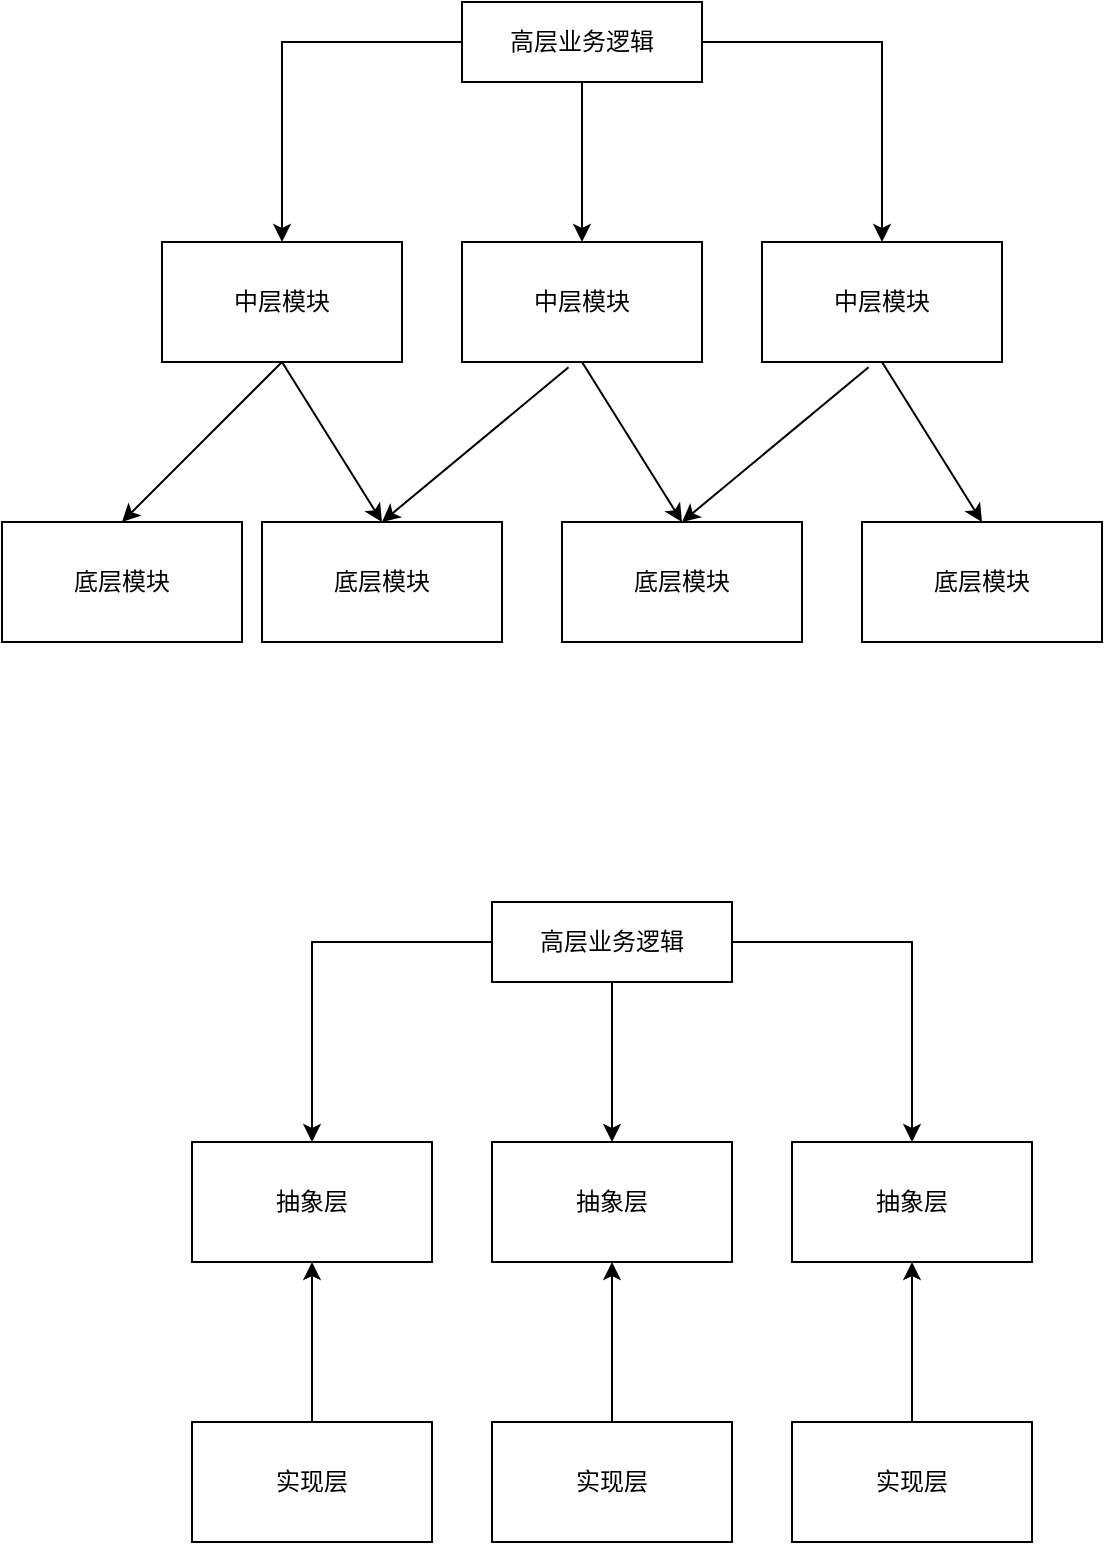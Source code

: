<mxfile version="13.6.5">
    <diagram id="JPlg2uQu-ZxGYgiU7-C0" name="第 1 页">
        <mxGraphModel dx="1251" dy="440" grid="1" gridSize="10" guides="1" tooltips="1" connect="1" arrows="1" fold="1" page="1" pageScale="1" pageWidth="827" pageHeight="1169" math="0" shadow="0">
            <root>
                <mxCell id="0"/>
                <mxCell id="1" parent="0"/>
                <mxCell id="5" value="" style="edgeStyle=orthogonalEdgeStyle;rounded=0;orthogonalLoop=1;jettySize=auto;html=1;" edge="1" parent="1" source="2" target="4">
                    <mxGeometry relative="1" as="geometry"/>
                </mxCell>
                <mxCell id="10" style="edgeStyle=orthogonalEdgeStyle;rounded=0;orthogonalLoop=1;jettySize=auto;html=1;exitX=0.5;exitY=1;exitDx=0;exitDy=0;entryX=0.5;entryY=0;entryDx=0;entryDy=0;" edge="1" parent="1" source="2" target="6">
                    <mxGeometry relative="1" as="geometry"/>
                </mxCell>
                <mxCell id="12" style="edgeStyle=orthogonalEdgeStyle;rounded=0;orthogonalLoop=1;jettySize=auto;html=1;exitX=1;exitY=0.5;exitDx=0;exitDy=0;entryX=0.5;entryY=0;entryDx=0;entryDy=0;" edge="1" parent="1" source="2" target="8">
                    <mxGeometry relative="1" as="geometry"/>
                </mxCell>
                <mxCell id="2" value="高层业务逻辑" style="rounded=0;whiteSpace=wrap;html=1;" vertex="1" parent="1">
                    <mxGeometry x="310" y="40" width="120" height="40" as="geometry"/>
                </mxCell>
                <mxCell id="4" value="中层模块" style="whiteSpace=wrap;html=1;rounded=0;" vertex="1" parent="1">
                    <mxGeometry x="160" y="160" width="120" height="60" as="geometry"/>
                </mxCell>
                <mxCell id="6" value="&lt;span&gt;中层模块&lt;/span&gt;" style="whiteSpace=wrap;html=1;rounded=0;" vertex="1" parent="1">
                    <mxGeometry x="310" y="160" width="120" height="60" as="geometry"/>
                </mxCell>
                <mxCell id="8" value="&lt;span&gt;中层模块&lt;/span&gt;" style="whiteSpace=wrap;html=1;rounded=0;" vertex="1" parent="1">
                    <mxGeometry x="460" y="160" width="120" height="60" as="geometry"/>
                </mxCell>
                <mxCell id="13" value="底层模块" style="whiteSpace=wrap;html=1;rounded=0;" vertex="1" parent="1">
                    <mxGeometry x="80" y="300" width="120" height="60" as="geometry"/>
                </mxCell>
                <mxCell id="16" value="底层模块" style="whiteSpace=wrap;html=1;rounded=0;" vertex="1" parent="1">
                    <mxGeometry x="210" y="300" width="120" height="60" as="geometry"/>
                </mxCell>
                <mxCell id="17" value="底层模块" style="whiteSpace=wrap;html=1;rounded=0;" vertex="1" parent="1">
                    <mxGeometry x="360" y="300" width="120" height="60" as="geometry"/>
                </mxCell>
                <mxCell id="18" value="底层模块" style="whiteSpace=wrap;html=1;rounded=0;" vertex="1" parent="1">
                    <mxGeometry x="510" y="300" width="120" height="60" as="geometry"/>
                </mxCell>
                <mxCell id="19" value="" style="endArrow=classic;html=1;exitX=0.5;exitY=1;exitDx=0;exitDy=0;" edge="1" parent="1" source="6">
                    <mxGeometry width="50" height="50" relative="1" as="geometry">
                        <mxPoint x="370" y="350" as="sourcePoint"/>
                        <mxPoint x="420" y="300" as="targetPoint"/>
                    </mxGeometry>
                </mxCell>
                <mxCell id="22" value="" style="endArrow=classic;html=1;entryX=0.5;entryY=0;entryDx=0;entryDy=0;exitX=0.444;exitY=1.044;exitDx=0;exitDy=0;exitPerimeter=0;" edge="1" parent="1" source="8" target="17">
                    <mxGeometry width="50" height="50" relative="1" as="geometry">
                        <mxPoint x="510" y="250" as="sourcePoint"/>
                        <mxPoint x="560" y="200" as="targetPoint"/>
                    </mxGeometry>
                </mxCell>
                <mxCell id="23" value="" style="endArrow=classic;html=1;entryX=0.5;entryY=0;entryDx=0;entryDy=0;" edge="1" parent="1" target="16">
                    <mxGeometry width="50" height="50" relative="1" as="geometry">
                        <mxPoint x="220" y="220" as="sourcePoint"/>
                        <mxPoint x="560" y="200" as="targetPoint"/>
                    </mxGeometry>
                </mxCell>
                <mxCell id="24" value="" style="endArrow=classic;html=1;exitX=0.444;exitY=1.044;exitDx=0;exitDy=0;exitPerimeter=0;entryX=0.5;entryY=0;entryDx=0;entryDy=0;" edge="1" parent="1" source="6" target="16">
                    <mxGeometry width="50" height="50" relative="1" as="geometry">
                        <mxPoint x="510" y="250" as="sourcePoint"/>
                        <mxPoint x="560" y="200" as="targetPoint"/>
                    </mxGeometry>
                </mxCell>
                <mxCell id="25" value="" style="endArrow=classic;html=1;entryX=0.5;entryY=0;entryDx=0;entryDy=0;" edge="1" parent="1" target="13">
                    <mxGeometry width="50" height="50" relative="1" as="geometry">
                        <mxPoint x="220" y="220" as="sourcePoint"/>
                        <mxPoint x="560" y="200" as="targetPoint"/>
                    </mxGeometry>
                </mxCell>
                <mxCell id="26" value="" style="endArrow=classic;html=1;entryX=0.5;entryY=0;entryDx=0;entryDy=0;exitX=0.5;exitY=1;exitDx=0;exitDy=0;" edge="1" parent="1" source="8" target="18">
                    <mxGeometry width="50" height="50" relative="1" as="geometry">
                        <mxPoint x="510" y="250" as="sourcePoint"/>
                        <mxPoint x="560" y="200" as="targetPoint"/>
                    </mxGeometry>
                </mxCell>
                <mxCell id="27" value="" style="edgeStyle=orthogonalEdgeStyle;rounded=0;orthogonalLoop=1;jettySize=auto;html=1;" edge="1" parent="1" source="30" target="31">
                    <mxGeometry relative="1" as="geometry"/>
                </mxCell>
                <mxCell id="28" style="edgeStyle=orthogonalEdgeStyle;rounded=0;orthogonalLoop=1;jettySize=auto;html=1;exitX=0.5;exitY=1;exitDx=0;exitDy=0;entryX=0.5;entryY=0;entryDx=0;entryDy=0;" edge="1" parent="1" source="30" target="32">
                    <mxGeometry relative="1" as="geometry"/>
                </mxCell>
                <mxCell id="29" style="edgeStyle=orthogonalEdgeStyle;rounded=0;orthogonalLoop=1;jettySize=auto;html=1;exitX=1;exitY=0.5;exitDx=0;exitDy=0;entryX=0.5;entryY=0;entryDx=0;entryDy=0;" edge="1" parent="1" source="30" target="33">
                    <mxGeometry relative="1" as="geometry"/>
                </mxCell>
                <mxCell id="30" value="高层业务逻辑" style="rounded=0;whiteSpace=wrap;html=1;" vertex="1" parent="1">
                    <mxGeometry x="325" y="490" width="120" height="40" as="geometry"/>
                </mxCell>
                <mxCell id="31" value="抽象层" style="whiteSpace=wrap;html=1;rounded=0;" vertex="1" parent="1">
                    <mxGeometry x="175" y="610" width="120" height="60" as="geometry"/>
                </mxCell>
                <mxCell id="32" value="抽象层" style="whiteSpace=wrap;html=1;rounded=0;" vertex="1" parent="1">
                    <mxGeometry x="325" y="610" width="120" height="60" as="geometry"/>
                </mxCell>
                <mxCell id="33" value="&lt;span&gt;抽象层&lt;/span&gt;" style="whiteSpace=wrap;html=1;rounded=0;" vertex="1" parent="1">
                    <mxGeometry x="475" y="610" width="120" height="60" as="geometry"/>
                </mxCell>
                <mxCell id="34" value="实现层" style="whiteSpace=wrap;html=1;rounded=0;" vertex="1" parent="1">
                    <mxGeometry x="175" y="750" width="120" height="60" as="geometry"/>
                </mxCell>
                <mxCell id="44" value="实现层" style="whiteSpace=wrap;html=1;rounded=0;" vertex="1" parent="1">
                    <mxGeometry x="325" y="750" width="120" height="60" as="geometry"/>
                </mxCell>
                <mxCell id="45" value="实现层" style="whiteSpace=wrap;html=1;rounded=0;" vertex="1" parent="1">
                    <mxGeometry x="475" y="750" width="120" height="60" as="geometry"/>
                </mxCell>
                <mxCell id="46" value="" style="endArrow=classic;html=1;exitX=0.5;exitY=0;exitDx=0;exitDy=0;entryX=0.5;entryY=1;entryDx=0;entryDy=0;" edge="1" parent="1" source="45" target="33">
                    <mxGeometry width="50" height="50" relative="1" as="geometry">
                        <mxPoint x="510" y="720" as="sourcePoint"/>
                        <mxPoint x="560" y="670" as="targetPoint"/>
                    </mxGeometry>
                </mxCell>
                <mxCell id="47" value="" style="endArrow=classic;html=1;exitX=0.5;exitY=0;exitDx=0;exitDy=0;entryX=0.5;entryY=1;entryDx=0;entryDy=0;" edge="1" parent="1" source="44" target="32">
                    <mxGeometry width="50" height="50" relative="1" as="geometry">
                        <mxPoint x="510" y="720" as="sourcePoint"/>
                        <mxPoint x="560" y="670" as="targetPoint"/>
                    </mxGeometry>
                </mxCell>
                <mxCell id="48" value="" style="endArrow=classic;html=1;exitX=0.5;exitY=0;exitDx=0;exitDy=0;entryX=0.5;entryY=1;entryDx=0;entryDy=0;" edge="1" parent="1" source="34" target="31">
                    <mxGeometry width="50" height="50" relative="1" as="geometry">
                        <mxPoint x="510" y="720" as="sourcePoint"/>
                        <mxPoint x="560" y="670" as="targetPoint"/>
                    </mxGeometry>
                </mxCell>
            </root>
        </mxGraphModel>
    </diagram>
</mxfile>